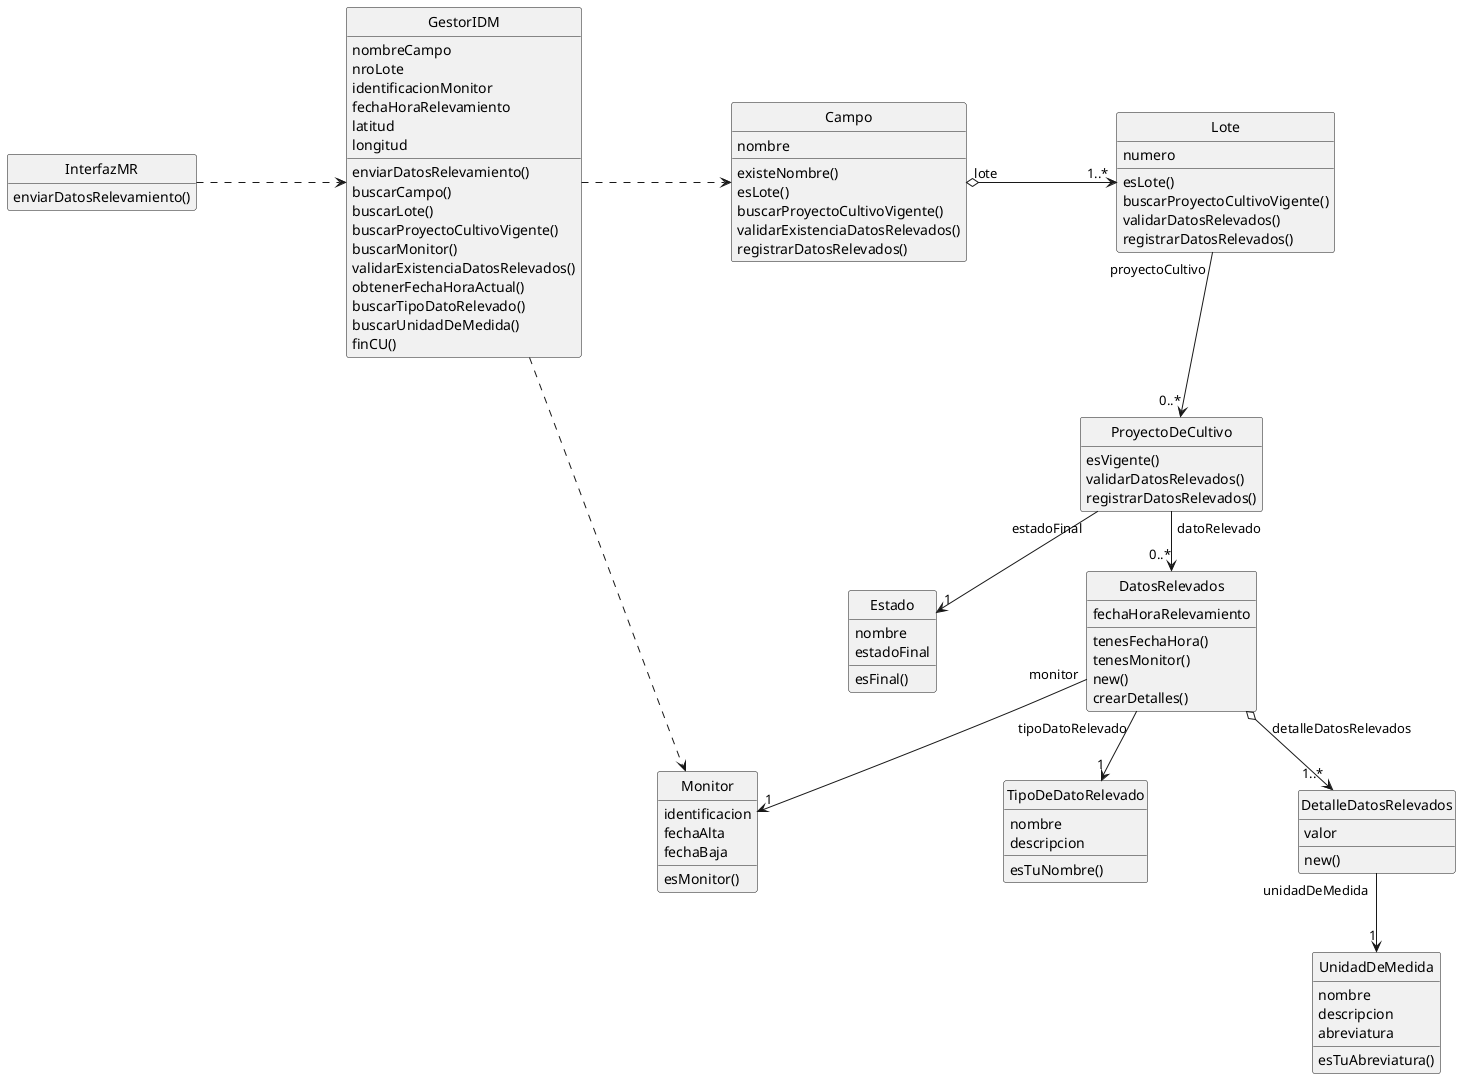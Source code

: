 @startuml correcionVistaEstática
hide circle
hide empty attributes
skinparam nodesep 150

class InterfazMR {
    enviarDatosRelevamiento()
}
' No tiene atributos porque no es una pantalla.

class GestorIDM {
    nombreCampo
    nroLote
    identificacionMonitor
    fechaHoraRelevamiento
    latitud
    longitud
    enviarDatosRelevamiento()
    buscarCampo()
    buscarLote()
    buscarProyectoCultivoVigente()
    buscarMonitor()
    validarExistenciaDatosRelevados()
    obtenerFechaHoraActual()
    buscarTipoDatoRelevado()
    buscarUnidadDeMedida()
    finCU()
}

InterfazMR .> GestorIDM

class Campo {
    nombre
    existeNombre()
    esLote()
    buscarProyectoCultivoVigente()
    validarExistenciaDatosRelevados()
    registrarDatosRelevados()
}

GestorIDM .> Campo

class Lote {
    numero
    esLote()
    buscarProyectoCultivoVigente()
    validarDatosRelevados()
    registrarDatosRelevados()
}

Campo "lote" o->"1..*" Lote

class ProyectoDeCultivo {
    esVigente()
    validarDatosRelevados()
    registrarDatosRelevados()
}

Lote "proyectoCultivo" --> "0..*" ProyectoDeCultivo

class Estado {
    nombre
    estadoFinal
    esFinal()
}

ProyectoDeCultivo "estadoFinal" --> "1" Estado

class Monitor {
    identificacion
    fechaAlta
    fechaBaja
    esMonitor()
}

GestorIDM ..> Monitor

class DatosRelevados {
    fechaHoraRelevamiento
    tenesFechaHora()
    tenesMonitor()
    new()
    crearDetalles()
}

ProyectoDeCultivo "datoRelevado" --> "0..*" DatosRelevados
DatosRelevados "monitor" --> "1" Monitor

class TipoDeDatoRelevado {
    nombre
    descripcion
    esTuNombre()
}

class UnidadDeMedida {
    nombre
    descripcion
    abreviatura
    esTuAbreviatura()
}

class DetalleDatosRelevados {
    valor
    new()
}

DatosRelevados "tipoDatoRelevado"-->"1" TipoDeDatoRelevado
DetalleDatosRelevados "unidadDeMedida" --> "1" UnidadDeMedida
DatosRelevados "   detalleDatosRelevados" o--> "1..*" DetalleDatosRelevados

@enduml